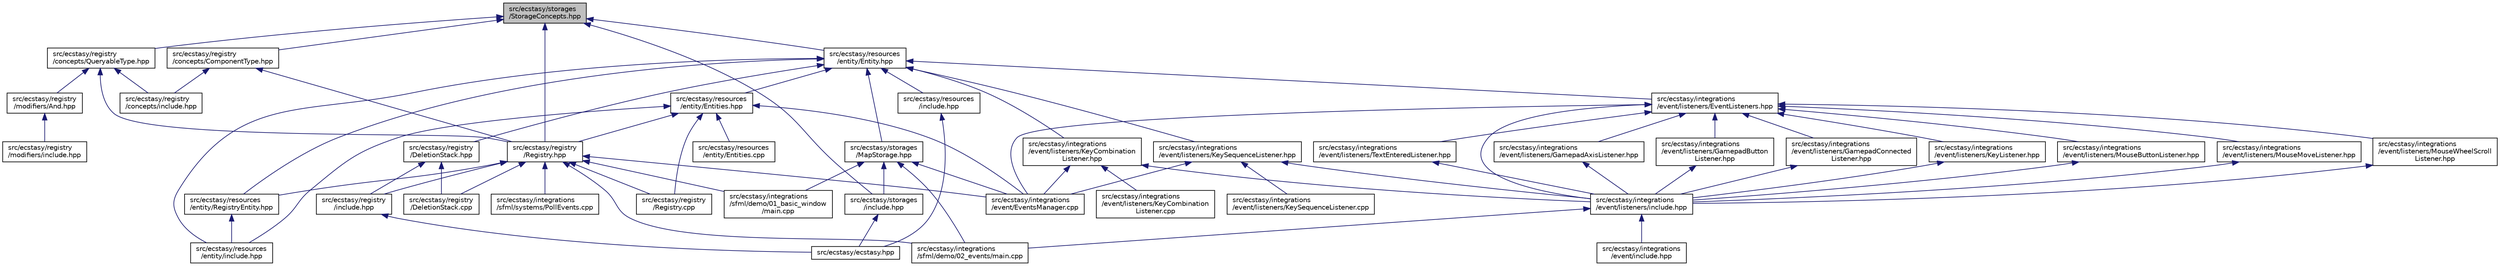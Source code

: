 digraph "src/ecstasy/storages/StorageConcepts.hpp"
{
 // LATEX_PDF_SIZE
  edge [fontname="Helvetica",fontsize="10",labelfontname="Helvetica",labelfontsize="10"];
  node [fontname="Helvetica",fontsize="10",shape=record];
  Node1 [label="src/ecstasy/storages\l/StorageConcepts.hpp",height=0.2,width=0.4,color="black", fillcolor="grey75", style="filled", fontcolor="black",tooltip=" "];
  Node1 -> Node2 [dir="back",color="midnightblue",fontsize="10",style="solid",fontname="Helvetica"];
  Node2 [label="src/ecstasy/registry\l/concepts/ComponentType.hpp",height=0.2,width=0.4,color="black", fillcolor="white", style="filled",URL="$_component_type_8hpp.html",tooltip=" "];
  Node2 -> Node3 [dir="back",color="midnightblue",fontsize="10",style="solid",fontname="Helvetica"];
  Node3 [label="src/ecstasy/registry\l/Registry.hpp",height=0.2,width=0.4,color="black", fillcolor="white", style="filled",URL="$_registry_8hpp.html",tooltip=" "];
  Node3 -> Node4 [dir="back",color="midnightblue",fontsize="10",style="solid",fontname="Helvetica"];
  Node4 [label="src/ecstasy/registry\l/include.hpp",height=0.2,width=0.4,color="black", fillcolor="white", style="filled",URL="$registry_2include_8hpp.html",tooltip=" "];
  Node4 -> Node5 [dir="back",color="midnightblue",fontsize="10",style="solid",fontname="Helvetica"];
  Node5 [label="src/ecstasy/ecstasy.hpp",height=0.2,width=0.4,color="black", fillcolor="white", style="filled",URL="$ecstasy_8hpp.html",tooltip=" "];
  Node3 -> Node6 [dir="back",color="midnightblue",fontsize="10",style="solid",fontname="Helvetica"];
  Node6 [label="src/ecstasy/integrations\l/event/EventsManager.cpp",height=0.2,width=0.4,color="black", fillcolor="white", style="filled",URL="$_events_manager_8cpp.html",tooltip=" "];
  Node3 -> Node7 [dir="back",color="midnightblue",fontsize="10",style="solid",fontname="Helvetica"];
  Node7 [label="src/ecstasy/integrations\l/sfml/demo/01_basic_window\l/main.cpp",height=0.2,width=0.4,color="black", fillcolor="white", style="filled",URL="$01__basic__window_2main_8cpp.html",tooltip=" "];
  Node3 -> Node8 [dir="back",color="midnightblue",fontsize="10",style="solid",fontname="Helvetica"];
  Node8 [label="src/ecstasy/integrations\l/sfml/demo/02_events/main.cpp",height=0.2,width=0.4,color="black", fillcolor="white", style="filled",URL="$02__events_2main_8cpp.html",tooltip=" "];
  Node3 -> Node9 [dir="back",color="midnightblue",fontsize="10",style="solid",fontname="Helvetica"];
  Node9 [label="src/ecstasy/integrations\l/sfml/systems/PollEvents.cpp",height=0.2,width=0.4,color="black", fillcolor="white", style="filled",URL="$_poll_events_8cpp.html",tooltip=" "];
  Node3 -> Node10 [dir="back",color="midnightblue",fontsize="10",style="solid",fontname="Helvetica"];
  Node10 [label="src/ecstasy/registry\l/DeletionStack.cpp",height=0.2,width=0.4,color="black", fillcolor="white", style="filled",URL="$_deletion_stack_8cpp.html",tooltip=" "];
  Node3 -> Node11 [dir="back",color="midnightblue",fontsize="10",style="solid",fontname="Helvetica"];
  Node11 [label="src/ecstasy/registry\l/Registry.cpp",height=0.2,width=0.4,color="black", fillcolor="white", style="filled",URL="$_registry_8cpp.html",tooltip=" "];
  Node3 -> Node12 [dir="back",color="midnightblue",fontsize="10",style="solid",fontname="Helvetica"];
  Node12 [label="src/ecstasy/resources\l/entity/RegistryEntity.hpp",height=0.2,width=0.4,color="black", fillcolor="white", style="filled",URL="$_registry_entity_8hpp.html",tooltip=" "];
  Node12 -> Node13 [dir="back",color="midnightblue",fontsize="10",style="solid",fontname="Helvetica"];
  Node13 [label="src/ecstasy/resources\l/entity/include.hpp",height=0.2,width=0.4,color="black", fillcolor="white", style="filled",URL="$resources_2entity_2include_8hpp.html",tooltip=" "];
  Node2 -> Node14 [dir="back",color="midnightblue",fontsize="10",style="solid",fontname="Helvetica"];
  Node14 [label="src/ecstasy/registry\l/concepts/include.hpp",height=0.2,width=0.4,color="black", fillcolor="white", style="filled",URL="$registry_2concepts_2include_8hpp.html",tooltip=" "];
  Node1 -> Node15 [dir="back",color="midnightblue",fontsize="10",style="solid",fontname="Helvetica"];
  Node15 [label="src/ecstasy/registry\l/concepts/QueryableType.hpp",height=0.2,width=0.4,color="black", fillcolor="white", style="filled",URL="$_queryable_type_8hpp.html",tooltip=" "];
  Node15 -> Node3 [dir="back",color="midnightblue",fontsize="10",style="solid",fontname="Helvetica"];
  Node15 -> Node14 [dir="back",color="midnightblue",fontsize="10",style="solid",fontname="Helvetica"];
  Node15 -> Node16 [dir="back",color="midnightblue",fontsize="10",style="solid",fontname="Helvetica"];
  Node16 [label="src/ecstasy/registry\l/modifiers/And.hpp",height=0.2,width=0.4,color="black", fillcolor="white", style="filled",URL="$registry_2modifiers_2_and_8hpp.html",tooltip=" "];
  Node16 -> Node17 [dir="back",color="midnightblue",fontsize="10",style="solid",fontname="Helvetica"];
  Node17 [label="src/ecstasy/registry\l/modifiers/include.hpp",height=0.2,width=0.4,color="black", fillcolor="white", style="filled",URL="$registry_2modifiers_2include_8hpp.html",tooltip=" "];
  Node1 -> Node3 [dir="back",color="midnightblue",fontsize="10",style="solid",fontname="Helvetica"];
  Node1 -> Node18 [dir="back",color="midnightblue",fontsize="10",style="solid",fontname="Helvetica"];
  Node18 [label="src/ecstasy/storages\l/include.hpp",height=0.2,width=0.4,color="black", fillcolor="white", style="filled",URL="$storages_2include_8hpp.html",tooltip=" "];
  Node18 -> Node5 [dir="back",color="midnightblue",fontsize="10",style="solid",fontname="Helvetica"];
  Node1 -> Node19 [dir="back",color="midnightblue",fontsize="10",style="solid",fontname="Helvetica"];
  Node19 [label="src/ecstasy/resources\l/entity/Entity.hpp",height=0.2,width=0.4,color="black", fillcolor="white", style="filled",URL="$_entity_8hpp.html",tooltip=" "];
  Node19 -> Node20 [dir="back",color="midnightblue",fontsize="10",style="solid",fontname="Helvetica"];
  Node20 [label="src/ecstasy/registry\l/DeletionStack.hpp",height=0.2,width=0.4,color="black", fillcolor="white", style="filled",URL="$_deletion_stack_8hpp.html",tooltip=" "];
  Node20 -> Node4 [dir="back",color="midnightblue",fontsize="10",style="solid",fontname="Helvetica"];
  Node20 -> Node10 [dir="back",color="midnightblue",fontsize="10",style="solid",fontname="Helvetica"];
  Node19 -> Node21 [dir="back",color="midnightblue",fontsize="10",style="solid",fontname="Helvetica"];
  Node21 [label="src/ecstasy/resources\l/include.hpp",height=0.2,width=0.4,color="black", fillcolor="white", style="filled",URL="$resources_2include_8hpp.html",tooltip=" "];
  Node21 -> Node5 [dir="back",color="midnightblue",fontsize="10",style="solid",fontname="Helvetica"];
  Node19 -> Node22 [dir="back",color="midnightblue",fontsize="10",style="solid",fontname="Helvetica"];
  Node22 [label="src/ecstasy/storages\l/MapStorage.hpp",height=0.2,width=0.4,color="black", fillcolor="white", style="filled",URL="$_map_storage_8hpp.html",tooltip=" "];
  Node22 -> Node18 [dir="back",color="midnightblue",fontsize="10",style="solid",fontname="Helvetica"];
  Node22 -> Node6 [dir="back",color="midnightblue",fontsize="10",style="solid",fontname="Helvetica"];
  Node22 -> Node7 [dir="back",color="midnightblue",fontsize="10",style="solid",fontname="Helvetica"];
  Node22 -> Node8 [dir="back",color="midnightblue",fontsize="10",style="solid",fontname="Helvetica"];
  Node19 -> Node23 [dir="back",color="midnightblue",fontsize="10",style="solid",fontname="Helvetica"];
  Node23 [label="src/ecstasy/integrations\l/event/listeners/KeyCombination\lListener.hpp",height=0.2,width=0.4,color="black", fillcolor="white", style="filled",URL="$_key_combination_listener_8hpp.html",tooltip=" "];
  Node23 -> Node6 [dir="back",color="midnightblue",fontsize="10",style="solid",fontname="Helvetica"];
  Node23 -> Node24 [dir="back",color="midnightblue",fontsize="10",style="solid",fontname="Helvetica"];
  Node24 [label="src/ecstasy/integrations\l/event/listeners/include.hpp",height=0.2,width=0.4,color="black", fillcolor="white", style="filled",URL="$integrations_2event_2listeners_2include_8hpp.html",tooltip=" "];
  Node24 -> Node25 [dir="back",color="midnightblue",fontsize="10",style="solid",fontname="Helvetica"];
  Node25 [label="src/ecstasy/integrations\l/event/include.hpp",height=0.2,width=0.4,color="black", fillcolor="white", style="filled",URL="$integrations_2event_2include_8hpp.html",tooltip=" "];
  Node24 -> Node8 [dir="back",color="midnightblue",fontsize="10",style="solid",fontname="Helvetica"];
  Node23 -> Node26 [dir="back",color="midnightblue",fontsize="10",style="solid",fontname="Helvetica"];
  Node26 [label="src/ecstasy/integrations\l/event/listeners/KeyCombination\lListener.cpp",height=0.2,width=0.4,color="black", fillcolor="white", style="filled",URL="$_key_combination_listener_8cpp.html",tooltip=" "];
  Node19 -> Node27 [dir="back",color="midnightblue",fontsize="10",style="solid",fontname="Helvetica"];
  Node27 [label="src/ecstasy/integrations\l/event/listeners/KeySequenceListener.hpp",height=0.2,width=0.4,color="black", fillcolor="white", style="filled",URL="$_key_sequence_listener_8hpp.html",tooltip=" "];
  Node27 -> Node6 [dir="back",color="midnightblue",fontsize="10",style="solid",fontname="Helvetica"];
  Node27 -> Node24 [dir="back",color="midnightblue",fontsize="10",style="solid",fontname="Helvetica"];
  Node27 -> Node28 [dir="back",color="midnightblue",fontsize="10",style="solid",fontname="Helvetica"];
  Node28 [label="src/ecstasy/integrations\l/event/listeners/KeySequenceListener.cpp",height=0.2,width=0.4,color="black", fillcolor="white", style="filled",URL="$_key_sequence_listener_8cpp.html",tooltip=" "];
  Node19 -> Node29 [dir="back",color="midnightblue",fontsize="10",style="solid",fontname="Helvetica"];
  Node29 [label="src/ecstasy/integrations\l/event/listeners/EventListeners.hpp",height=0.2,width=0.4,color="black", fillcolor="white", style="filled",URL="$_event_listeners_8hpp.html",tooltip=" "];
  Node29 -> Node6 [dir="back",color="midnightblue",fontsize="10",style="solid",fontname="Helvetica"];
  Node29 -> Node24 [dir="back",color="midnightblue",fontsize="10",style="solid",fontname="Helvetica"];
  Node29 -> Node30 [dir="back",color="midnightblue",fontsize="10",style="solid",fontname="Helvetica"];
  Node30 [label="src/ecstasy/integrations\l/event/listeners/GamepadAxisListener.hpp",height=0.2,width=0.4,color="black", fillcolor="white", style="filled",URL="$_gamepad_axis_listener_8hpp.html",tooltip=" "];
  Node30 -> Node24 [dir="back",color="midnightblue",fontsize="10",style="solid",fontname="Helvetica"];
  Node29 -> Node31 [dir="back",color="midnightblue",fontsize="10",style="solid",fontname="Helvetica"];
  Node31 [label="src/ecstasy/integrations\l/event/listeners/GamepadButton\lListener.hpp",height=0.2,width=0.4,color="black", fillcolor="white", style="filled",URL="$_gamepad_button_listener_8hpp.html",tooltip=" "];
  Node31 -> Node24 [dir="back",color="midnightblue",fontsize="10",style="solid",fontname="Helvetica"];
  Node29 -> Node32 [dir="back",color="midnightblue",fontsize="10",style="solid",fontname="Helvetica"];
  Node32 [label="src/ecstasy/integrations\l/event/listeners/GamepadConnected\lListener.hpp",height=0.2,width=0.4,color="black", fillcolor="white", style="filled",URL="$_gamepad_connected_listener_8hpp.html",tooltip=" "];
  Node32 -> Node24 [dir="back",color="midnightblue",fontsize="10",style="solid",fontname="Helvetica"];
  Node29 -> Node33 [dir="back",color="midnightblue",fontsize="10",style="solid",fontname="Helvetica"];
  Node33 [label="src/ecstasy/integrations\l/event/listeners/KeyListener.hpp",height=0.2,width=0.4,color="black", fillcolor="white", style="filled",URL="$_key_listener_8hpp.html",tooltip=" "];
  Node33 -> Node24 [dir="back",color="midnightblue",fontsize="10",style="solid",fontname="Helvetica"];
  Node29 -> Node34 [dir="back",color="midnightblue",fontsize="10",style="solid",fontname="Helvetica"];
  Node34 [label="src/ecstasy/integrations\l/event/listeners/MouseButtonListener.hpp",height=0.2,width=0.4,color="black", fillcolor="white", style="filled",URL="$_mouse_button_listener_8hpp.html",tooltip=" "];
  Node34 -> Node24 [dir="back",color="midnightblue",fontsize="10",style="solid",fontname="Helvetica"];
  Node29 -> Node35 [dir="back",color="midnightblue",fontsize="10",style="solid",fontname="Helvetica"];
  Node35 [label="src/ecstasy/integrations\l/event/listeners/MouseMoveListener.hpp",height=0.2,width=0.4,color="black", fillcolor="white", style="filled",URL="$_mouse_move_listener_8hpp.html",tooltip=" "];
  Node35 -> Node24 [dir="back",color="midnightblue",fontsize="10",style="solid",fontname="Helvetica"];
  Node29 -> Node36 [dir="back",color="midnightblue",fontsize="10",style="solid",fontname="Helvetica"];
  Node36 [label="src/ecstasy/integrations\l/event/listeners/MouseWheelScroll\lListener.hpp",height=0.2,width=0.4,color="black", fillcolor="white", style="filled",URL="$_mouse_wheel_scroll_listener_8hpp.html",tooltip=" "];
  Node36 -> Node24 [dir="back",color="midnightblue",fontsize="10",style="solid",fontname="Helvetica"];
  Node29 -> Node37 [dir="back",color="midnightblue",fontsize="10",style="solid",fontname="Helvetica"];
  Node37 [label="src/ecstasy/integrations\l/event/listeners/TextEnteredListener.hpp",height=0.2,width=0.4,color="black", fillcolor="white", style="filled",URL="$_text_entered_listener_8hpp.html",tooltip=" "];
  Node37 -> Node24 [dir="back",color="midnightblue",fontsize="10",style="solid",fontname="Helvetica"];
  Node19 -> Node38 [dir="back",color="midnightblue",fontsize="10",style="solid",fontname="Helvetica"];
  Node38 [label="src/ecstasy/resources\l/entity/Entities.hpp",height=0.2,width=0.4,color="black", fillcolor="white", style="filled",URL="$_entities_8hpp.html",tooltip=" "];
  Node38 -> Node3 [dir="back",color="midnightblue",fontsize="10",style="solid",fontname="Helvetica"];
  Node38 -> Node6 [dir="back",color="midnightblue",fontsize="10",style="solid",fontname="Helvetica"];
  Node38 -> Node11 [dir="back",color="midnightblue",fontsize="10",style="solid",fontname="Helvetica"];
  Node38 -> Node39 [dir="back",color="midnightblue",fontsize="10",style="solid",fontname="Helvetica"];
  Node39 [label="src/ecstasy/resources\l/entity/Entities.cpp",height=0.2,width=0.4,color="black", fillcolor="white", style="filled",URL="$_entities_8cpp.html",tooltip=" "];
  Node38 -> Node13 [dir="back",color="midnightblue",fontsize="10",style="solid",fontname="Helvetica"];
  Node19 -> Node13 [dir="back",color="midnightblue",fontsize="10",style="solid",fontname="Helvetica"];
  Node19 -> Node12 [dir="back",color="midnightblue",fontsize="10",style="solid",fontname="Helvetica"];
}
